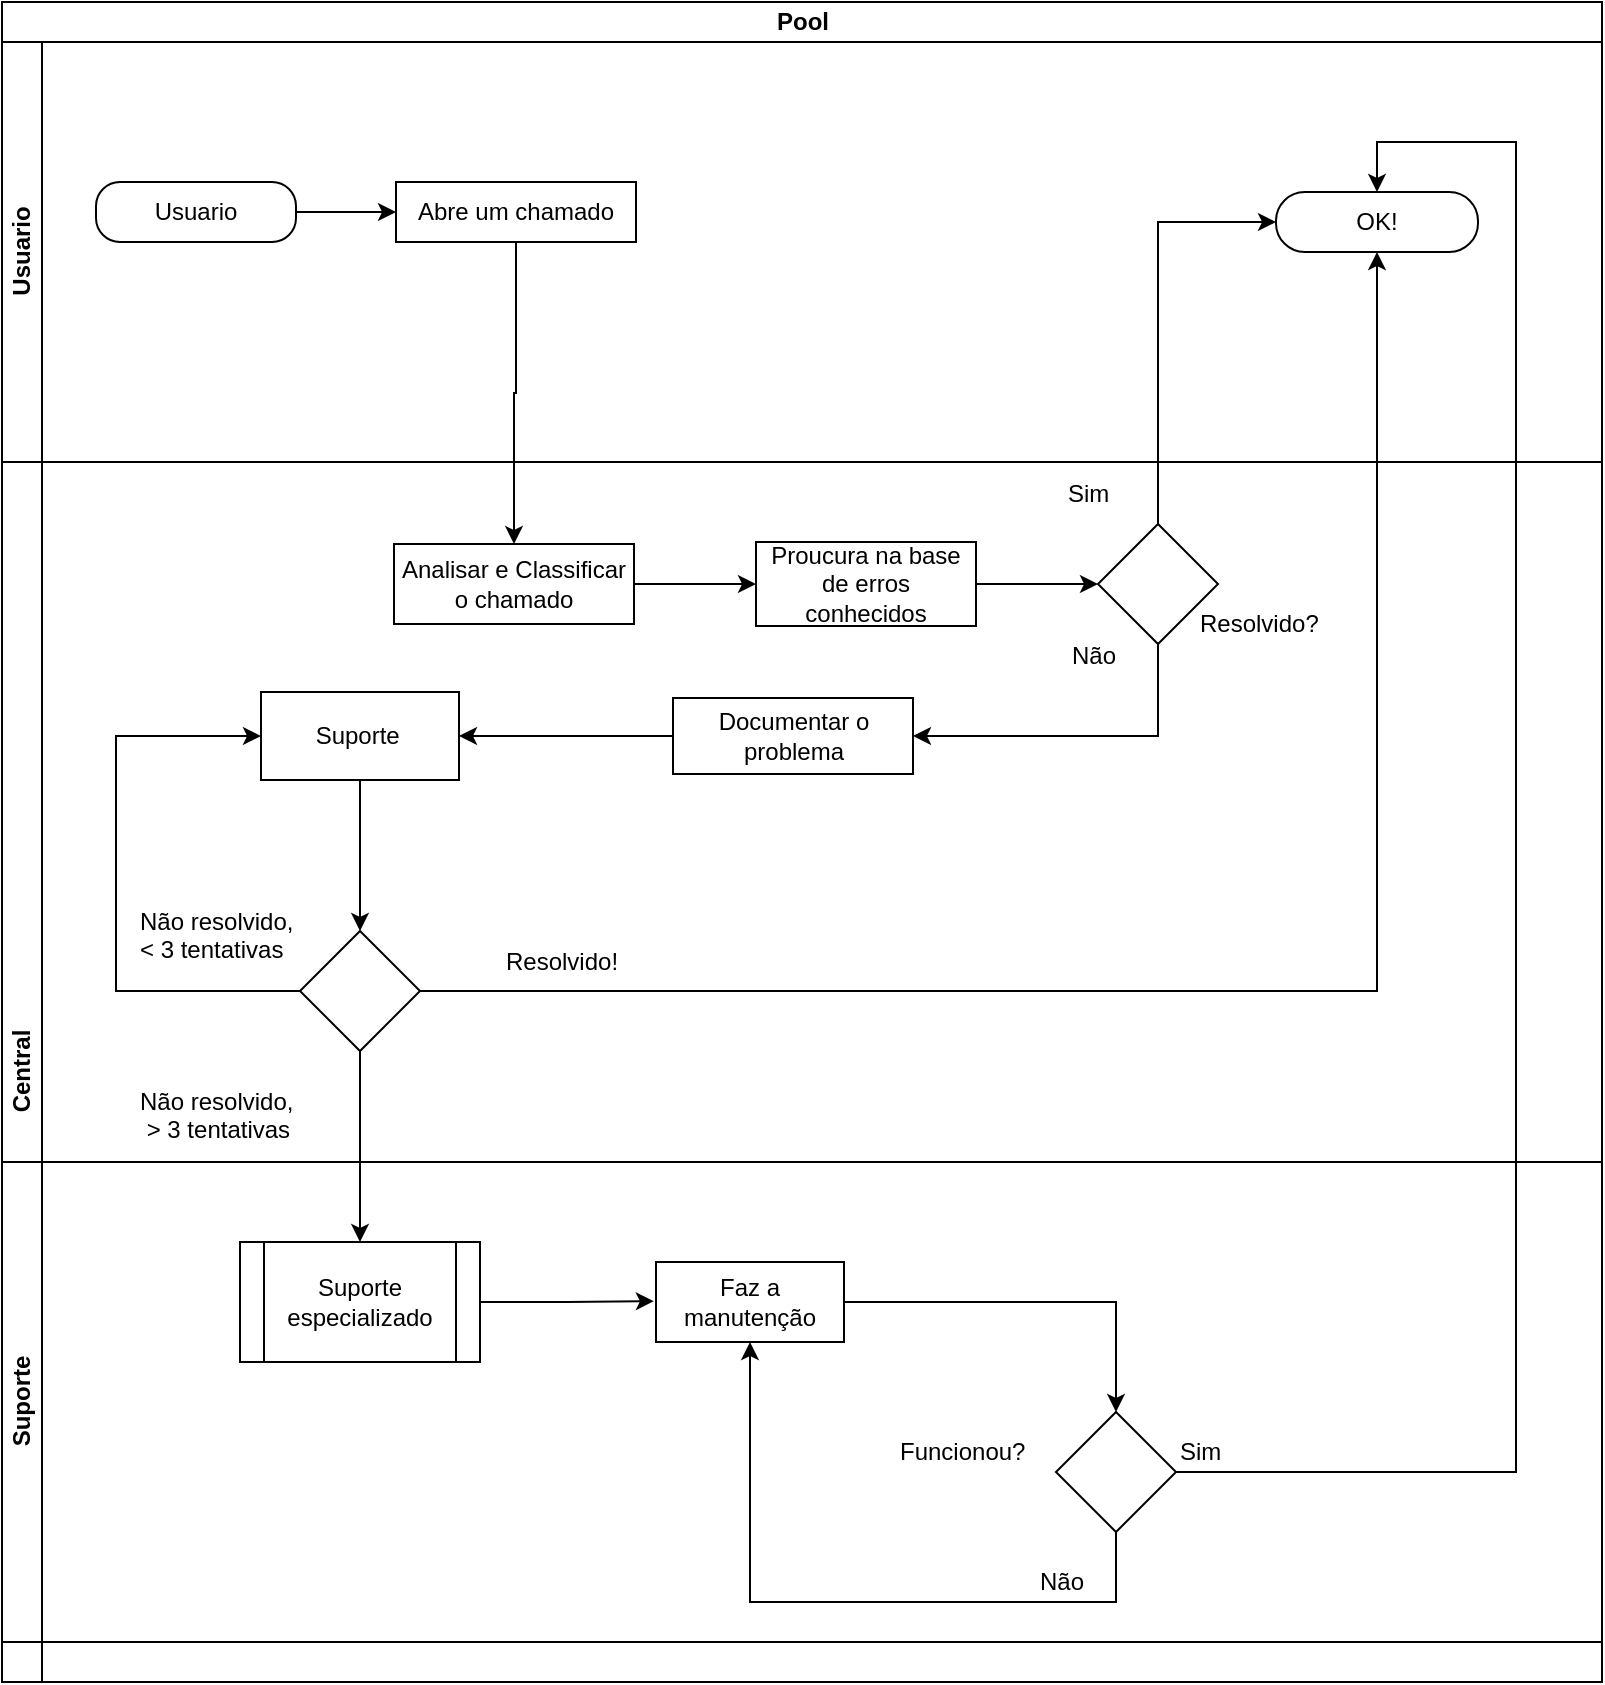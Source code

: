 <mxfile version="12.2.2" type="google" pages="1"><diagram id="aMwmUUKOnBIB1RQVJD5V" name="Page-1"><mxGraphModel dx="1254" dy="591" grid="1" gridSize="10" guides="1" tooltips="1" connect="1" arrows="1" fold="1" page="1" pageScale="1" pageWidth="827" pageHeight="1169" math="0" shadow="0"><root><mxCell id="0"/><mxCell id="1" parent="0"/><mxCell id="UBkome2IJPFmx6XaQP9s-4" value="Pool" style="swimlane;html=1;childLayout=stackLayout;resizeParent=1;resizeParentMax=0;horizontal=1;startSize=20;horizontalStack=0;" parent="1" vertex="1"><mxGeometry x="13" y="60" width="800" height="840" as="geometry"/></mxCell><mxCell id="UBkome2IJPFmx6XaQP9s-5" value="Usuario" style="swimlane;html=1;startSize=20;horizontal=0;" parent="UBkome2IJPFmx6XaQP9s-4" vertex="1"><mxGeometry y="20" width="800" height="210" as="geometry"><mxRectangle y="20" width="800" height="40" as="alternateBounds"/></mxGeometry></mxCell><mxCell id="foT4G314ZQIsYF7EMYgq-319" value="" style="edgeStyle=orthogonalEdgeStyle;rounded=0;orthogonalLoop=1;jettySize=auto;html=1;" parent="UBkome2IJPFmx6XaQP9s-5" source="UBkome2IJPFmx6XaQP9s-2" target="foT4G314ZQIsYF7EMYgq-318" edge="1"><mxGeometry relative="1" as="geometry"/></mxCell><mxCell id="UBkome2IJPFmx6XaQP9s-2" value="Usuario" style="rounded=1;whiteSpace=wrap;html=1;arcSize=40;" parent="UBkome2IJPFmx6XaQP9s-5" vertex="1"><mxGeometry x="47" y="70" width="100" height="30" as="geometry"/></mxCell><mxCell id="foT4G314ZQIsYF7EMYgq-318" value="Abre um chamado" style="rounded=0;whiteSpace=wrap;html=1;" parent="UBkome2IJPFmx6XaQP9s-5" vertex="1"><mxGeometry x="197" y="70" width="120" height="30" as="geometry"/></mxCell><mxCell id="foT4G314ZQIsYF7EMYgq-340" value="OK!" style="rounded=1;whiteSpace=wrap;html=1;arcSize=48;" parent="UBkome2IJPFmx6XaQP9s-5" vertex="1"><mxGeometry x="637" y="75" width="101" height="30" as="geometry"/></mxCell><mxCell id="foT4G314ZQIsYF7EMYgq-328" style="edgeStyle=orthogonalEdgeStyle;rounded=0;orthogonalLoop=1;jettySize=auto;html=1;entryX=0.5;entryY=0;entryDx=0;entryDy=0;" parent="UBkome2IJPFmx6XaQP9s-4" source="foT4G314ZQIsYF7EMYgq-318" target="foT4G314ZQIsYF7EMYgq-327" edge="1"><mxGeometry relative="1" as="geometry"/></mxCell><mxCell id="UBkome2IJPFmx6XaQP9s-6" value="Central&lt;br&gt;" style="swimlane;html=1;startSize=20;horizontal=0;" parent="UBkome2IJPFmx6XaQP9s-4" vertex="1"><mxGeometry y="230" width="800" height="610" as="geometry"/></mxCell><mxCell id="mR-87y4OUq6g3jldTB3B-4" style="edgeStyle=orthogonalEdgeStyle;rounded=0;orthogonalLoop=1;jettySize=auto;html=1;entryX=0;entryY=0.5;entryDx=0;entryDy=0;" edge="1" parent="UBkome2IJPFmx6XaQP9s-6" source="UBkome2IJPFmx6XaQP9s-53" target="foT4G314ZQIsYF7EMYgq-354"><mxGeometry relative="1" as="geometry"/></mxCell><mxCell id="UBkome2IJPFmx6XaQP9s-53" value="Proucura na base de erros conhecidos" style="rounded=0;whiteSpace=wrap;html=1;" parent="UBkome2IJPFmx6XaQP9s-6" vertex="1"><mxGeometry x="377" y="40" width="110" height="42" as="geometry"/></mxCell><mxCell id="UBkome2IJPFmx6XaQP9s-7" value="Suporte&lt;br&gt;" style="swimlane;html=1;startSize=20;horizontal=0;" parent="UBkome2IJPFmx6XaQP9s-6" vertex="1"><mxGeometry y="350" width="800" height="240" as="geometry"><mxRectangle y="260" width="800" height="60" as="alternateBounds"/></mxGeometry></mxCell><mxCell id="foT4G314ZQIsYF7EMYgq-300" value="" style="edgeStyle=orthogonalEdgeStyle;rounded=0;orthogonalLoop=1;jettySize=auto;html=1;entryX=0;entryY=0.5;entryDx=0;entryDy=0;" parent="UBkome2IJPFmx6XaQP9s-7" source="foT4G314ZQIsYF7EMYgq-296" edge="1"><mxGeometry relative="1" as="geometry"><mxPoint x="325.941" y="69.588" as="targetPoint"/></mxGeometry></mxCell><mxCell id="foT4G314ZQIsYF7EMYgq-296" value="Suporte especializado" style="shape=process;whiteSpace=wrap;html=1;backgroundOutline=1;" parent="UBkome2IJPFmx6XaQP9s-7" vertex="1"><mxGeometry x="119" y="40" width="120" height="60" as="geometry"/></mxCell><mxCell id="foT4G314ZQIsYF7EMYgq-400" style="edgeStyle=orthogonalEdgeStyle;rounded=0;orthogonalLoop=1;jettySize=auto;html=1;exitX=1;exitY=0.5;exitDx=0;exitDy=0;" parent="UBkome2IJPFmx6XaQP9s-7" source="foT4G314ZQIsYF7EMYgq-373" target="foT4G314ZQIsYF7EMYgq-399" edge="1"><mxGeometry relative="1" as="geometry"/></mxCell><mxCell id="foT4G314ZQIsYF7EMYgq-373" value="Faz a manutenção" style="rounded=0;whiteSpace=wrap;html=1;" parent="UBkome2IJPFmx6XaQP9s-7" vertex="1"><mxGeometry x="327" y="50" width="94" height="40" as="geometry"/></mxCell><mxCell id="mR-87y4OUq6g3jldTB3B-15" style="edgeStyle=orthogonalEdgeStyle;rounded=0;orthogonalLoop=1;jettySize=auto;html=1;exitX=0.5;exitY=1;exitDx=0;exitDy=0;" edge="1" parent="UBkome2IJPFmx6XaQP9s-7" source="foT4G314ZQIsYF7EMYgq-399"><mxGeometry relative="1" as="geometry"><mxPoint x="374" y="90" as="targetPoint"/><Array as="points"><mxPoint x="557" y="220"/><mxPoint x="374" y="220"/></Array></mxGeometry></mxCell><mxCell id="foT4G314ZQIsYF7EMYgq-399" value="" style="rhombus;whiteSpace=wrap;html=1;" parent="UBkome2IJPFmx6XaQP9s-7" vertex="1"><mxGeometry x="527" y="125" width="60" height="60" as="geometry"/></mxCell><mxCell id="foT4G314ZQIsYF7EMYgq-407" value="Não" style="text;html=1;resizable=0;points=[];autosize=1;align=left;verticalAlign=top;spacingTop=-4;" parent="UBkome2IJPFmx6XaQP9s-7" vertex="1"><mxGeometry x="517" y="200" width="40" height="20" as="geometry"/></mxCell><mxCell id="foT4G314ZQIsYF7EMYgq-408" value="Sim" style="text;html=1;resizable=0;points=[];autosize=1;align=left;verticalAlign=top;spacingTop=-4;" parent="UBkome2IJPFmx6XaQP9s-7" vertex="1"><mxGeometry x="587" y="135" width="40" height="20" as="geometry"/></mxCell><mxCell id="foT4G314ZQIsYF7EMYgq-410" value="Funcionou?" style="text;html=1;resizable=0;points=[];autosize=1;align=left;verticalAlign=top;spacingTop=-4;" parent="UBkome2IJPFmx6XaQP9s-7" vertex="1"><mxGeometry x="447" y="135" width="80" height="20" as="geometry"/></mxCell><mxCell id="foT4G314ZQIsYF7EMYgq-391" style="edgeStyle=orthogonalEdgeStyle;rounded=0;orthogonalLoop=1;jettySize=auto;html=1;exitX=0.5;exitY=1;exitDx=0;exitDy=0;entryX=0.5;entryY=0;entryDx=0;entryDy=0;" parent="UBkome2IJPFmx6XaQP9s-6" source="foT4G314ZQIsYF7EMYgq-102" target="foT4G314ZQIsYF7EMYgq-118" edge="1"><mxGeometry relative="1" as="geometry"/></mxCell><mxCell id="foT4G314ZQIsYF7EMYgq-102" value="Suporte&amp;nbsp;" style="rounded=0;whiteSpace=wrap;html=1;" parent="UBkome2IJPFmx6XaQP9s-6" vertex="1"><mxGeometry x="129.5" y="115" width="99" height="44" as="geometry"/></mxCell><mxCell id="mR-87y4OUq6g3jldTB3B-14" style="edgeStyle=orthogonalEdgeStyle;rounded=0;orthogonalLoop=1;jettySize=auto;html=1;entryX=0.5;entryY=0;entryDx=0;entryDy=0;" edge="1" parent="UBkome2IJPFmx6XaQP9s-6" source="foT4G314ZQIsYF7EMYgq-118" target="foT4G314ZQIsYF7EMYgq-296"><mxGeometry relative="1" as="geometry"/></mxCell><mxCell id="foT4G314ZQIsYF7EMYgq-118" value="" style="rhombus;whiteSpace=wrap;html=1;" parent="UBkome2IJPFmx6XaQP9s-6" vertex="1"><mxGeometry x="149" y="234.5" width="60" height="60" as="geometry"/></mxCell><mxCell id="foT4G314ZQIsYF7EMYgq-246" value="Não resolvido,&lt;br&gt;&amp;lt; 3 tentativas" style="text;html=1;resizable=0;points=[];autosize=1;align=left;verticalAlign=top;spacingTop=-4;" parent="UBkome2IJPFmx6XaQP9s-6" vertex="1"><mxGeometry x="67" y="219.5" width="90" height="30" as="geometry"/></mxCell><mxCell id="foT4G314ZQIsYF7EMYgq-258" value="Não resolvido,&lt;br&gt;&amp;nbsp;&amp;gt; 3 tentativas" style="text;html=1;resizable=0;points=[];autosize=1;align=left;verticalAlign=top;spacingTop=-4;" parent="UBkome2IJPFmx6XaQP9s-6" vertex="1"><mxGeometry x="67" y="310" width="90" height="30" as="geometry"/></mxCell><mxCell id="mR-87y4OUq6g3jldTB3B-3" style="edgeStyle=orthogonalEdgeStyle;rounded=0;orthogonalLoop=1;jettySize=auto;html=1;entryX=0;entryY=0.5;entryDx=0;entryDy=0;" edge="1" parent="UBkome2IJPFmx6XaQP9s-6" source="foT4G314ZQIsYF7EMYgq-327" target="UBkome2IJPFmx6XaQP9s-53"><mxGeometry relative="1" as="geometry"/></mxCell><mxCell id="foT4G314ZQIsYF7EMYgq-327" value="Analisar e Classificar o chamado" style="rounded=0;whiteSpace=wrap;html=1;" parent="UBkome2IJPFmx6XaQP9s-6" vertex="1"><mxGeometry x="196" y="41" width="120" height="40" as="geometry"/></mxCell><mxCell id="foT4G314ZQIsYF7EMYgq-364" style="edgeStyle=orthogonalEdgeStyle;rounded=0;orthogonalLoop=1;jettySize=auto;html=1;exitX=0.5;exitY=1;exitDx=0;exitDy=0;entryX=1;entryY=0.5;entryDx=0;entryDy=0;" parent="UBkome2IJPFmx6XaQP9s-6" source="foT4G314ZQIsYF7EMYgq-354" target="foT4G314ZQIsYF7EMYgq-359" edge="1"><mxGeometry relative="1" as="geometry"/></mxCell><mxCell id="foT4G314ZQIsYF7EMYgq-354" value="" style="rhombus;whiteSpace=wrap;html=1;" parent="UBkome2IJPFmx6XaQP9s-6" vertex="1"><mxGeometry x="548" y="31" width="60" height="60" as="geometry"/></mxCell><mxCell id="mR-87y4OUq6g3jldTB3B-9" style="edgeStyle=orthogonalEdgeStyle;rounded=0;orthogonalLoop=1;jettySize=auto;html=1;entryX=1;entryY=0.5;entryDx=0;entryDy=0;" edge="1" parent="UBkome2IJPFmx6XaQP9s-6" source="foT4G314ZQIsYF7EMYgq-359" target="foT4G314ZQIsYF7EMYgq-102"><mxGeometry relative="1" as="geometry"/></mxCell><mxCell id="foT4G314ZQIsYF7EMYgq-359" value="Documentar o problema" style="rounded=0;whiteSpace=wrap;html=1;" parent="UBkome2IJPFmx6XaQP9s-6" vertex="1"><mxGeometry x="335.5" y="118" width="120" height="38" as="geometry"/></mxCell><mxCell id="foT4G314ZQIsYF7EMYgq-366" value="Não" style="text;html=1;resizable=0;points=[];autosize=1;align=left;verticalAlign=top;spacingTop=-4;" parent="UBkome2IJPFmx6XaQP9s-6" vertex="1"><mxGeometry x="532.5" y="87" width="40" height="20" as="geometry"/></mxCell><mxCell id="foT4G314ZQIsYF7EMYgq-365" value="Sim" style="text;html=1;resizable=0;points=[];autosize=1;align=left;verticalAlign=top;spacingTop=-4;" parent="UBkome2IJPFmx6XaQP9s-6" vertex="1"><mxGeometry x="531" y="5.5" width="40" height="20" as="geometry"/></mxCell><mxCell id="mR-87y4OUq6g3jldTB3B-6" value="Resolvido?" style="text;html=1;resizable=0;points=[];autosize=1;align=left;verticalAlign=top;spacingTop=-4;" vertex="1" parent="UBkome2IJPFmx6XaQP9s-6"><mxGeometry x="597" y="71" width="70" height="20" as="geometry"/></mxCell><mxCell id="mR-87y4OUq6g3jldTB3B-10" style="edgeStyle=orthogonalEdgeStyle;rounded=0;orthogonalLoop=1;jettySize=auto;html=1;entryX=0;entryY=0.5;entryDx=0;entryDy=0;" edge="1" parent="UBkome2IJPFmx6XaQP9s-6" source="foT4G314ZQIsYF7EMYgq-118" target="foT4G314ZQIsYF7EMYgq-102"><mxGeometry relative="1" as="geometry"><mxPoint x="57" y="140" as="targetPoint"/><Array as="points"><mxPoint x="57" y="265"/><mxPoint x="57" y="137"/></Array></mxGeometry></mxCell><mxCell id="mR-87y4OUq6g3jldTB3B-13" value="Resolvido!" style="text;html=1;resizable=0;points=[];autosize=1;align=left;verticalAlign=top;spacingTop=-4;" vertex="1" parent="UBkome2IJPFmx6XaQP9s-6"><mxGeometry x="250" y="240" width="70" height="20" as="geometry"/></mxCell><mxCell id="mR-87y4OUq6g3jldTB3B-12" style="edgeStyle=orthogonalEdgeStyle;rounded=0;orthogonalLoop=1;jettySize=auto;html=1;entryX=0.5;entryY=1;entryDx=0;entryDy=0;" edge="1" parent="UBkome2IJPFmx6XaQP9s-4" source="foT4G314ZQIsYF7EMYgq-118" target="foT4G314ZQIsYF7EMYgq-340"><mxGeometry relative="1" as="geometry"><Array as="points"><mxPoint x="687" y="495"/></Array></mxGeometry></mxCell><mxCell id="mR-87y4OUq6g3jldTB3B-16" style="edgeStyle=orthogonalEdgeStyle;rounded=0;orthogonalLoop=1;jettySize=auto;html=1;entryX=0.5;entryY=0;entryDx=0;entryDy=0;exitX=1;exitY=0.5;exitDx=0;exitDy=0;" edge="1" parent="UBkome2IJPFmx6XaQP9s-4" source="foT4G314ZQIsYF7EMYgq-399" target="foT4G314ZQIsYF7EMYgq-340"><mxGeometry relative="1" as="geometry"><mxPoint x="661" y="80" as="targetPoint"/><Array as="points"><mxPoint x="757" y="735"/><mxPoint x="757" y="70"/><mxPoint x="687" y="70"/></Array></mxGeometry></mxCell><mxCell id="mR-87y4OUq6g3jldTB3B-19" style="edgeStyle=orthogonalEdgeStyle;rounded=0;orthogonalLoop=1;jettySize=auto;html=1;exitX=0.5;exitY=0;exitDx=0;exitDy=0;entryX=0;entryY=0.5;entryDx=0;entryDy=0;" edge="1" parent="UBkome2IJPFmx6XaQP9s-4" source="foT4G314ZQIsYF7EMYgq-354" target="foT4G314ZQIsYF7EMYgq-340"><mxGeometry relative="1" as="geometry"/></mxCell></root></mxGraphModel></diagram></mxfile>